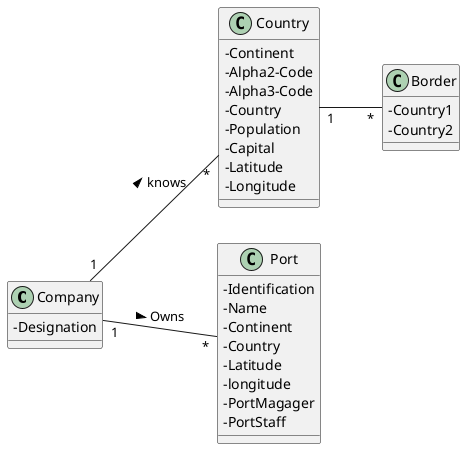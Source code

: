 @startuml
'https://plantuml.com/class-diagram

skinparam classAttributeIconSize 0

class Company {
-Designation
}

left to right direction

class Country {
-Continent
-Alpha2-Code
-Alpha3-Code
-Country
-Population
-Capital
-Latitude
-Longitude
}

class Border {
-Country1
-Country2
}

class Port {
-Identification
-Name
-Continent
-Country
-Latitude
-longitude
-PortMagager
-PortStaff
}

Company "1" -- "*" Port : Owns >
Company "1" -- "*" Country : knows >
Country "1" -- "*" Border

@enduml